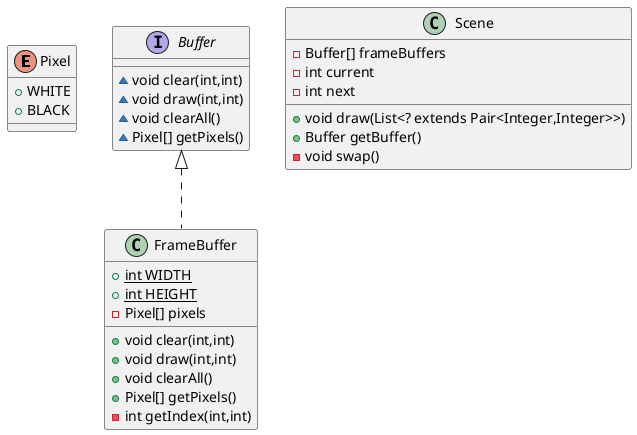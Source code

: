 @startuml
enum Pixel {
+  WHITE
+  BLACK
}
class FrameBuffer {
+ {static} int WIDTH
+ {static} int HEIGHT
- Pixel[] pixels
+ void clear(int,int)
+ void draw(int,int)
+ void clearAll()
+ Pixel[] getPixels()
- int getIndex(int,int)
}
class Scene {
- Buffer[] frameBuffers
- int current
- int next
+ void draw(List<? extends Pair<Integer,Integer>>)
+ Buffer getBuffer()
- void swap()
}
interface Buffer {
~ void clear(int,int)
~ void draw(int,int)
~ void clearAll()
~ Pixel[] getPixels()
}


Buffer <|.. FrameBuffer
@enduml